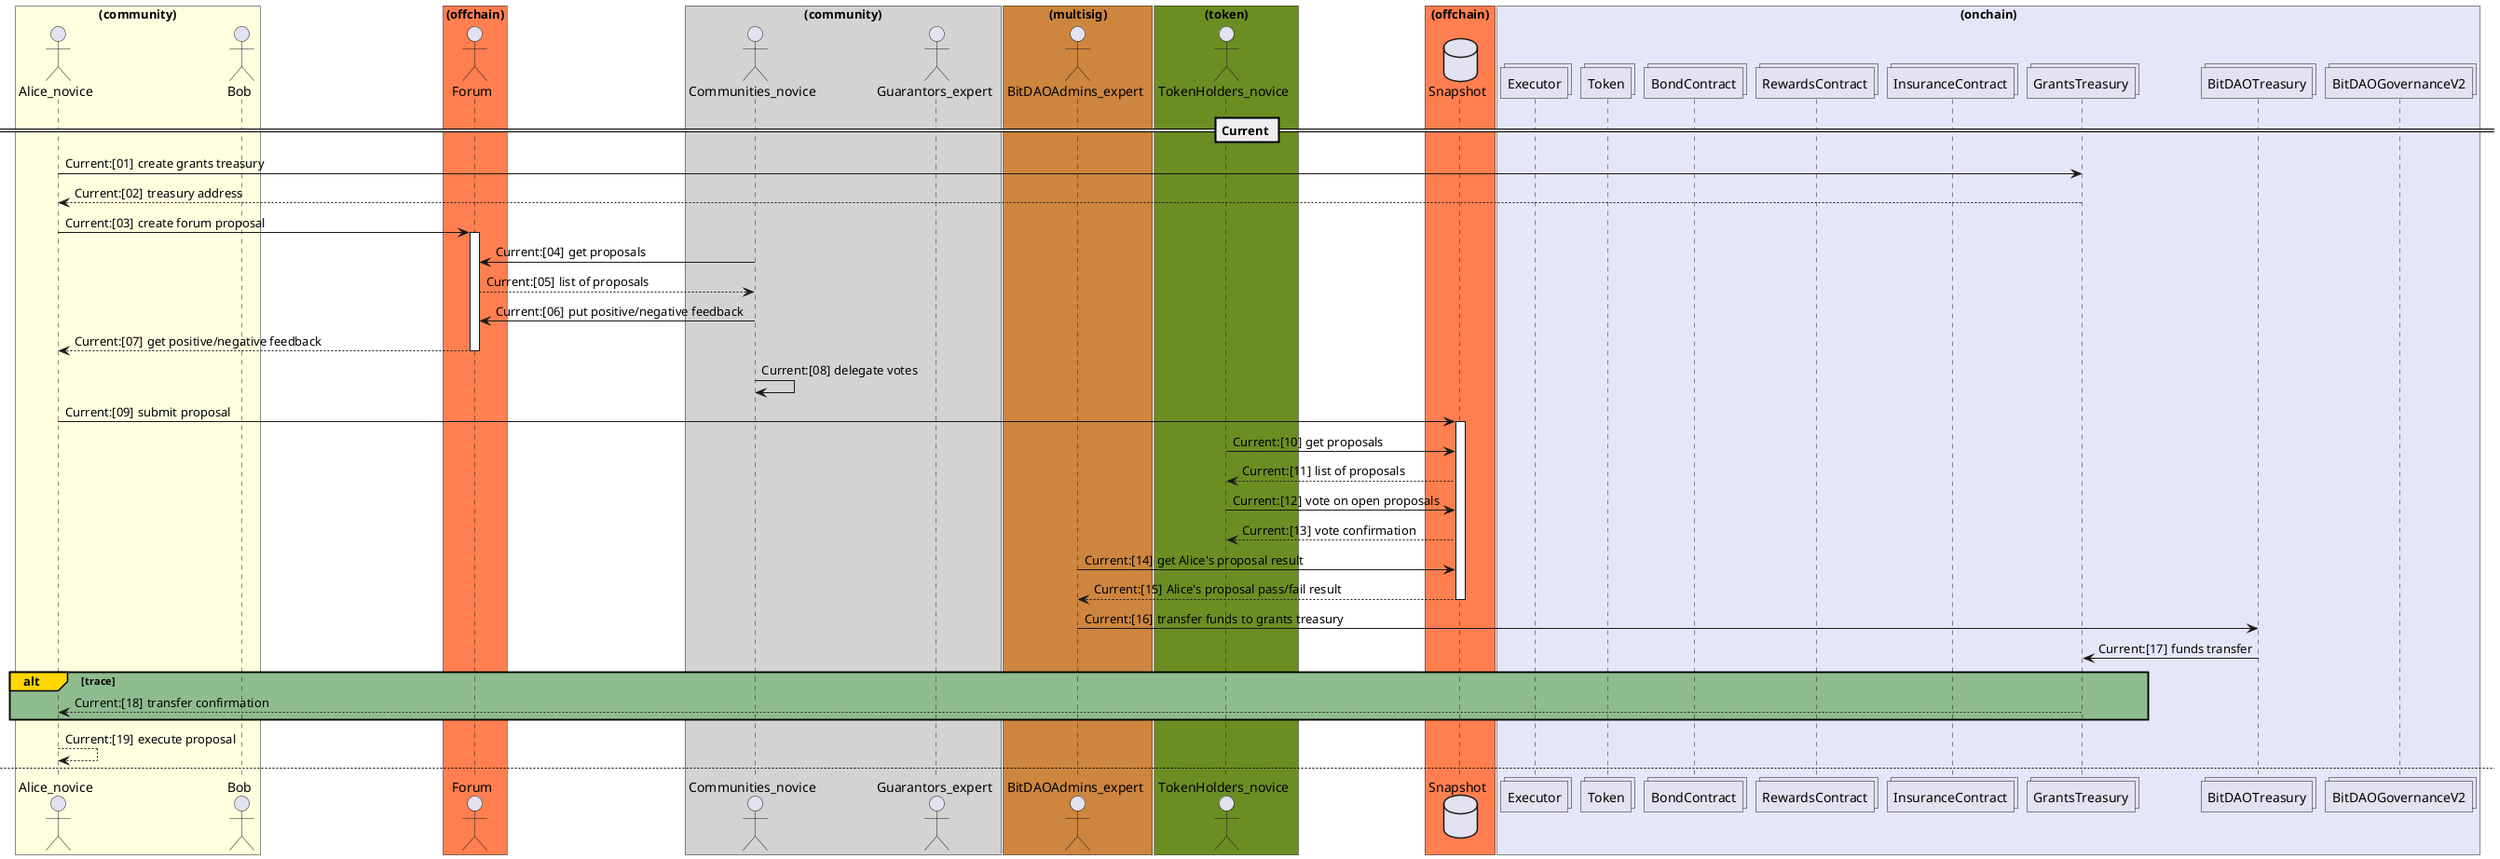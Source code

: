 @startuml
!pragma layout smetana
'skinparam defaultFontSize 29

'https://plantuml.com/sequence-diagram
box "(community)" #LightYellow
actor Alice_novice as alice
actor Bob as bob
end box

box "(offchain)" #Coral
actor Forum as forum
end box

box "(community)" #LightGray
actor Communities_novice as community
actor Guarantors_expert as guarantor
end box

box "(multisig)" #Peru
actor BitDAOAdmins_expert as bitdaoadmin
end box

box "(token)" #OliveDrab
actor TokenHolders_novice as tokenholders
endbox

box "(offchain)" #Coral
database Snapshot as snapshot
end box

box "(onchain)" #Lavender
collections Executor as executor
collections Token as token
collections BondContract as bondcontract
collections RewardsContract as rewardscontract
collections InsuranceContract as insurancecontract
collections GrantsTreasury as grantstreasury
collections BitDAOTreasury as bitdaotreasury
collections BitDAOGovernanceV2 as bitdaogovernance
end box

autonumber "Current:[00]"

== Current ==

alice -> grantstreasury: create grants treasury
alice <-- grantstreasury: treasury address

alice -> forum: create forum proposal
activate forum
community -> forum: get proposals
community <-- forum: list of proposals
community -> forum: put positive/negative feedback
alice <-- forum: get positive/negative feedback
deactivate forum

community -> community: delegate votes

alice -> snapshot: submit proposal
activate snapshot
tokenholders -> snapshot: get proposals
tokenholders <-- snapshot: list of proposals
tokenholders -> snapshot: vote on open proposals
tokenholders <-- snapshot: vote confirmation

'alice -> snapshot: get Alice's proposal result
'alice <-- snapshot: Alice's proposal pass/fail result

bitdaoadmin -> snapshot: get Alice's proposal result
bitdaoadmin <-- snapshot: Alice's proposal pass/fail result
deactivate snapshot

bitdaoadmin -> bitdaotreasury: transfer funds to grants treasury
bitdaotreasury -> grantstreasury: funds transfer

alt#Gold #DarkSeaGreen trace
  alice <-- grantstreasury: transfer confirmation
end

alice --> alice: execute proposal

newpage

autonumber "Bond:[00]"

== Bond ==


alice -> grantstreasury: create grants treasury
alice <-- grantstreasury: treasury address

' bond

alice -> forum: create forum proposal
activate forum
guarantor -> forum: get proposals
guarantor <-- forum: list of proposals
guarantor -> forum: put positive/negative feedback

alice -> bondcontract: create bond
guarantor -> bondcontract: contribute BIT tokens
guarantor <-- bondcontract: ERC20 Fungible bond tokens (1:1 swap)

' treasury

community -> forum: get proposals
community <-- forum: list of proposals
community -> forum: put positive/negative feedback
alice <-- forum: get positive/negative feedback
deactivate forum

community --> community: delegate votes

alice -> snapshot: submit proposal
activate snapshot
tokenholders -> snapshot: get proposals
tokenholders <-- snapshot: list of proposals
tokenholders -> snapshot: vote on open proposals
tokenholders <-- snapshot: vote confirmation
deactivate snapshot

bitdaoadmin -> bitdaotreasury: allow funds transfer
bitdaotreasury -> grantstreasury: transfer funds

' execution

alice --> alice: execute proposal


' tranche request

'alice -> forum: create tranche release request forum proposal
'activate forum
'guarantor -> forum: get proposals
'guarantor <-- forum: list of proposals
'guarantor -> forum: put positive/negative feedback
'
'community -> forum: get proposals
'community <-- forum: list of proposals
'community -> forum: put positive/negative feedback
'
'alice <-- forum: get positive/negative feedback
'deactivate forum
'
'community --> community: delegate votes

' bond release

alice -> forum: create bond release request forum proposal
activate forum

guarantor -> forum: get proposals
guarantor <-- forum: list of proposals
guarantor -> forum: put positive/negative feedback

community -> forum: get proposals
community <-- forum: list of proposals
community -> forum: put positive/negative feedback

alice <-- forum: get positive/negative feedback
deactivate forum

community --> community: delegate votes

alice -> snapshot: submit bond release request proposal
activate snapshot
guarantor -> snapshot: get proposals
guarantor <-- snapshot: list of proposals
guarantor -> snapshot: vote to release or proportional slash

tokenholders -> snapshot: get proposals
tokenholders <-- snapshot: list of proposals
tokenholders -> snapshot: vote on open proposals
tokenholders <-- snapshot: vote confirmation
deactivate snapshot

bitdaoadmin -> snapshot: get vote result
bitdaoadmin <-- snapshot: pass/fail proposal result

alt#Gold #LightBlue pass
    bitdaoadmin -> bondcontract: release bond
    bitdaoadmin <-- bondcontract: release confirmation
    guarantor -> bondcontract: submit and redeem bond tokens
    guarantor <-- bondcontract: transfer BIT tokens
else #Pink fail
    bitdaoadmin -> bondcontract: slash bond
    bondcontract -> bitdaotreasury: transfer any slashed BIT tokens
    guarantor -> bondcontract: submit and redeem bond tokens (relative to non-slashed portion)
    guarantor <-- bondcontract: transfer BIT tokens
end

alt#Gold #DarkSeaGreen trace
  bitdaoadmin <-- bondcontract: TxHash
end

newpage

autonumber "Roles:[00]"

== Roles ==

alice -> forum: submit create role proposal
community -> forum: list role proposals
community <-- forum: role proposals
community -> forum: positive/negative feedback
alice <-- forum: get positive/negative feedback

community -> community: delegate votes

alice -> snapshot: create admin role

bitdaoadmin -> snapshot: list role proposals
bitdaoadmin <-- snapshot: role proposals
bitdaoadmin -> snapshot: get results
bitdaoadmin <-- snapshot: list of results

bitdaoadmin -> bitdaogovernance: create role

alt#Gold #DarkSeaGreen trace
  bitdaoadmin <-- bitdaogovernance: TxHash
end

newpage

autonumber "Insurance:[00]"

== Insurance ==

alice -> insurancecontract: create insurance ticket


alice -> insurancecontract: pay for insurance daily / monthly


alice -> insurancecontract: compensate

community -> community: delegate votes

alice -> snapshot: submit proposal
guarantor -> snapshot: get proposals
guarantor <-- snapshot: list of proposals
guarantor -> snapshot: vote on proposal
guarantor <-- snapshot: vote confirmation

bitdaoadmin -> snapshot: get vote result
bitdaoadmin <-- snapshot: pass/fail vote result

bitdaoadmin -> bitdaotreasury: allow funds transfer
bitdaotreasury -> insurancecontract: transfer funds

alice <-- insurancecontract: execute proposal


bitdaoadmin -> insurancecontract: if (high debt) terminate alice insurance

community -> community: delegate votes

bitdaoadmin -> snapshot: submit proposal
guarantor -> snapshot: get all proposals
guarantor <-- snapshot: list of proposals
guarantor -> snapshot: vote on proposal

bitdaoadmin -> snapshot: get vote result
bitdaoadmin <-- snapshot: pass/fail vote result

bitdaoadmin -> insurancecontract: terminate insurance
bitdaoadmin <-- insurancecontract: execute proposal

newpage

autonumber "Rewards:[00]"

== Rewards ==

alice -> forum: create forum proposal
alice <- guarantor: positive/negative feedback
alice -> rewardscontract: create rewards program

community -> community: delegate votes

alice -> snapshot: submit proposal

bitdaoadmin -> bitdaotreasury: allow funds
bitdaotreasury -> rewardscontract: transfer funds for rewards

alice <-- rewardscontract: execute proposal


bob -> forum: create forum proposal
bob <- guarantor: positive/negative feedback

bob -> snapshot: submit release request
community -> community: delegate votes
community -> snapshot: vote
community -> rewardscontract: claim reward


@enduml
